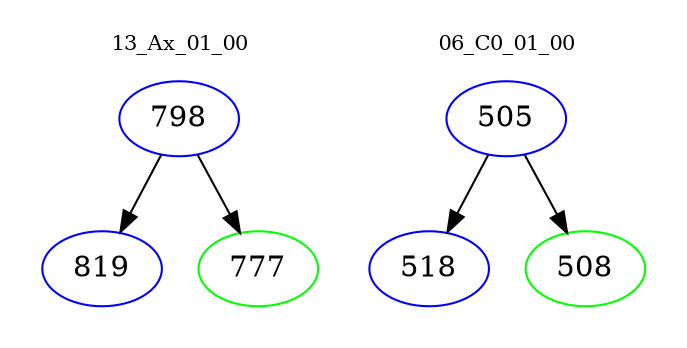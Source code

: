 digraph{
subgraph cluster_0 {
color = white
label = "13_Ax_01_00";
fontsize=10;
T0_798 [label="798", color="blue"]
T0_798 -> T0_819 [color="black"]
T0_819 [label="819", color="blue"]
T0_798 -> T0_777 [color="black"]
T0_777 [label="777", color="green"]
}
subgraph cluster_1 {
color = white
label = "06_C0_01_00";
fontsize=10;
T1_505 [label="505", color="blue"]
T1_505 -> T1_518 [color="black"]
T1_518 [label="518", color="blue"]
T1_505 -> T1_508 [color="black"]
T1_508 [label="508", color="green"]
}
}
